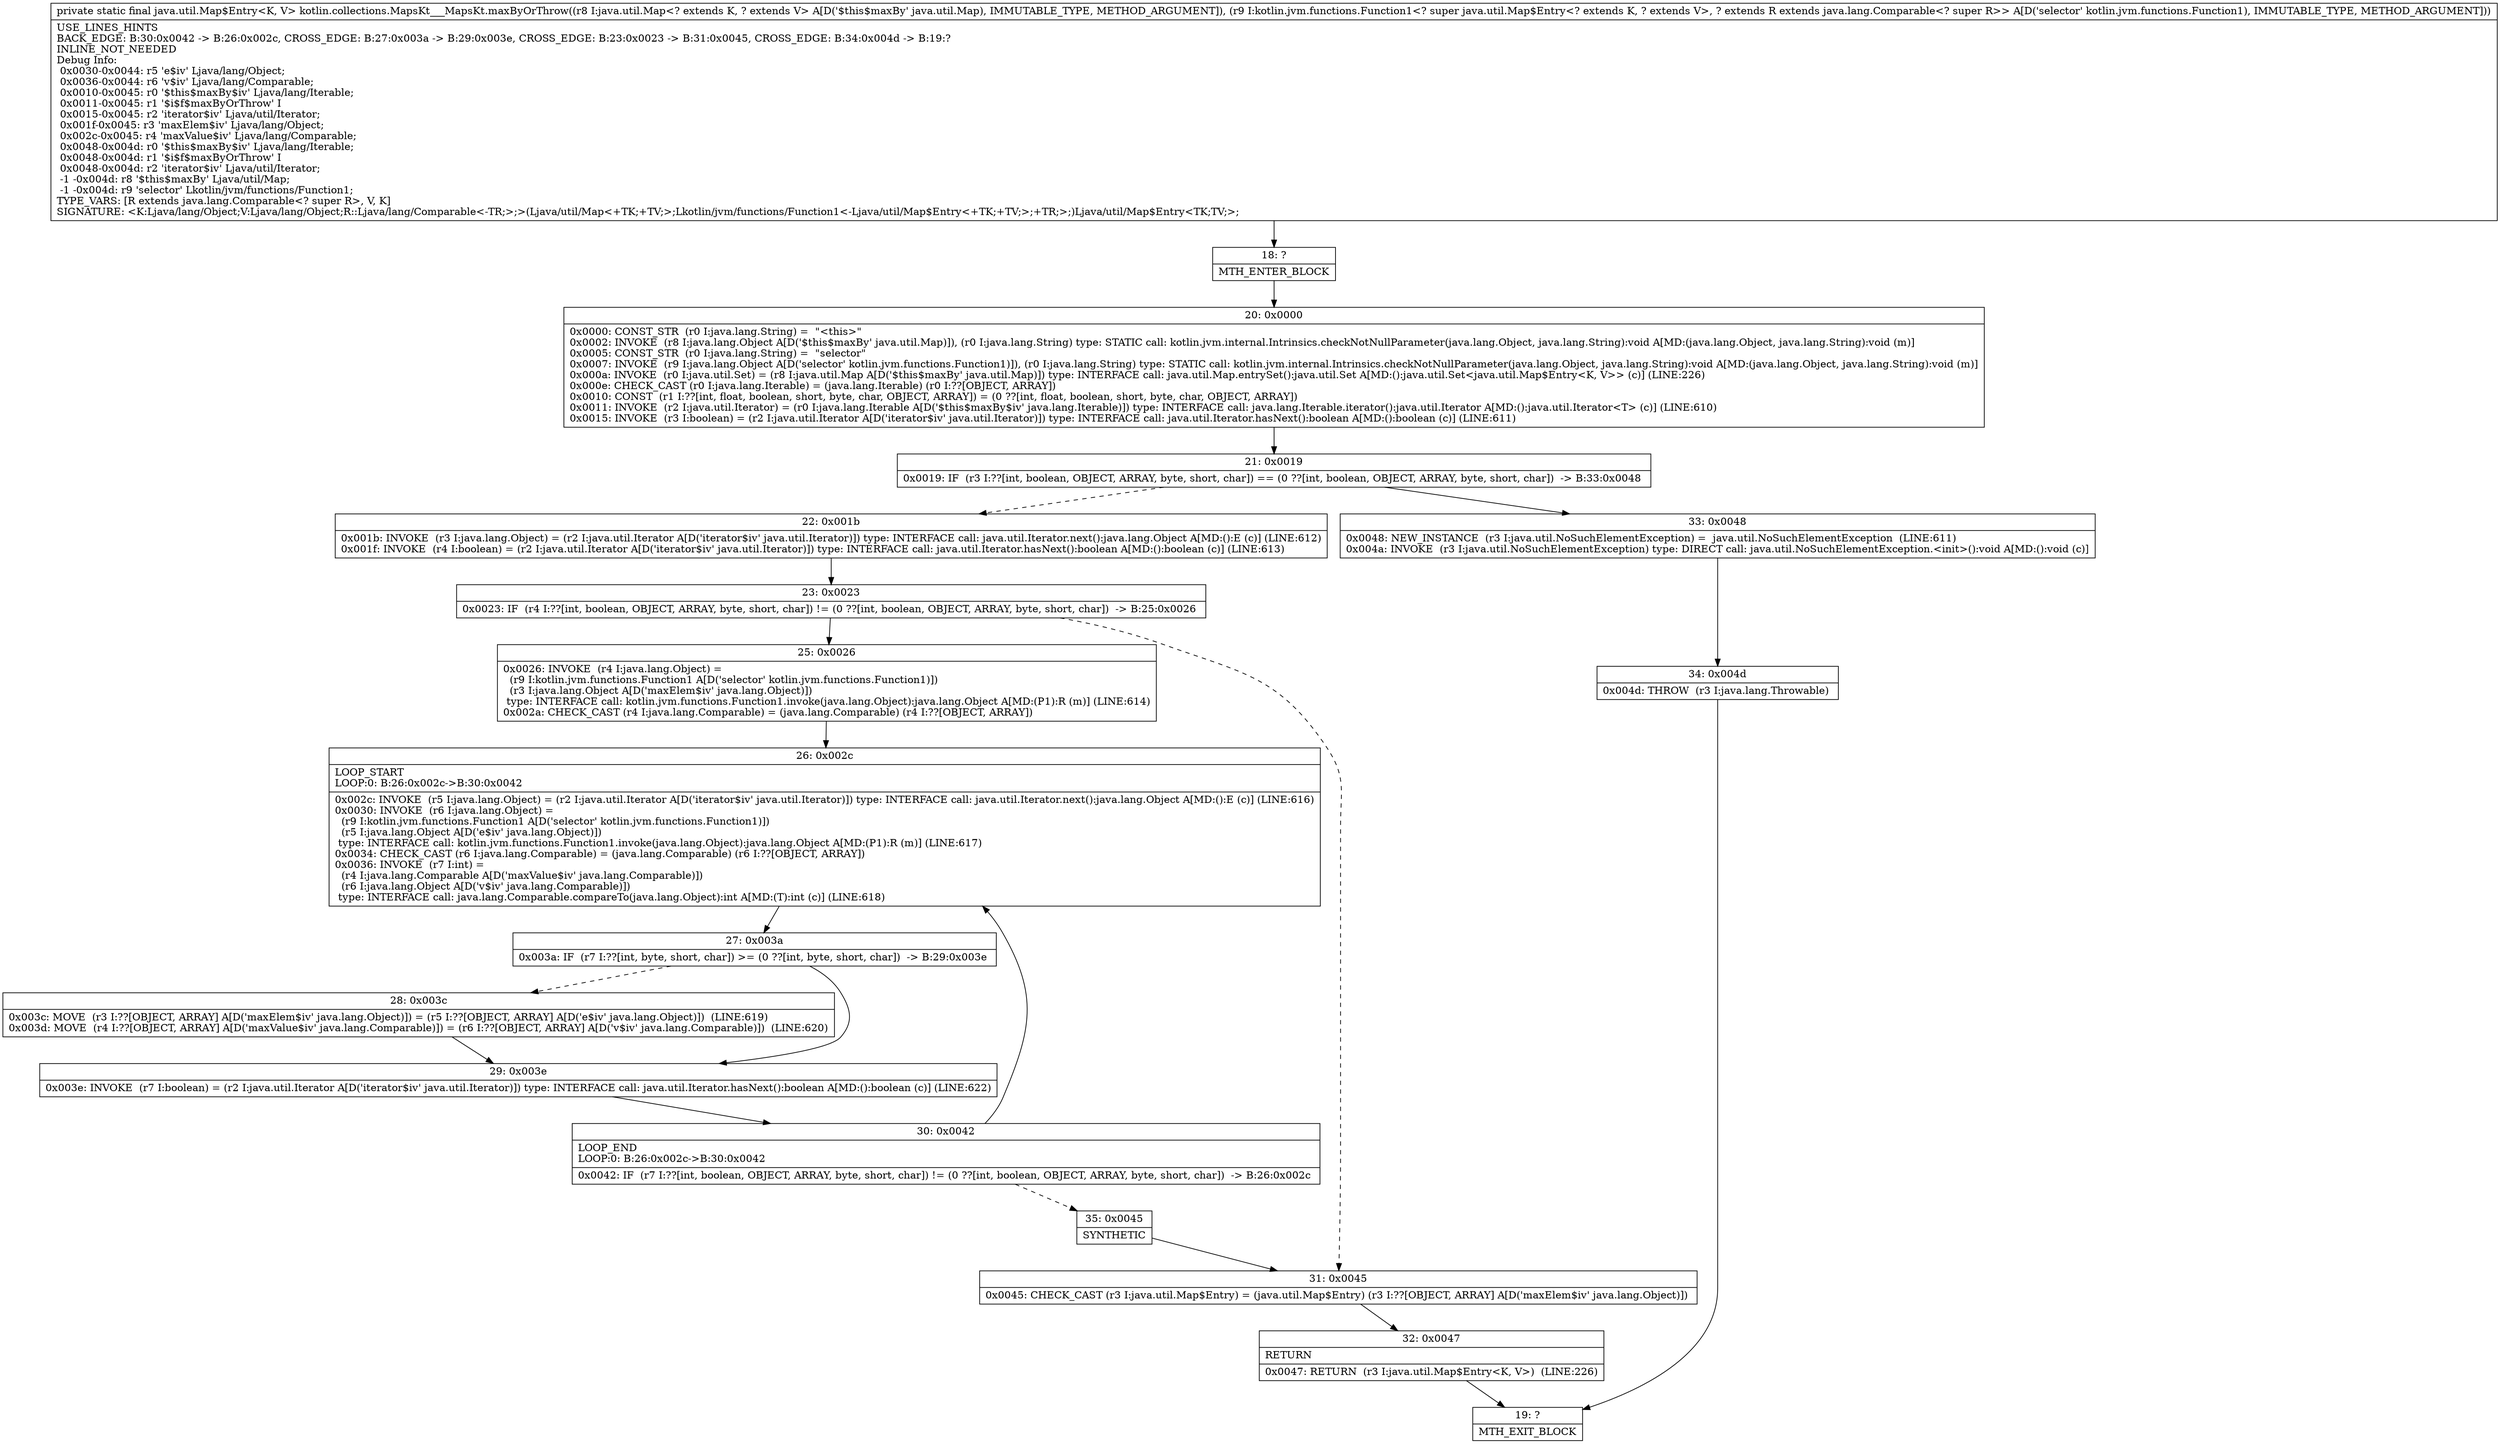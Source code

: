 digraph "CFG forkotlin.collections.MapsKt___MapsKt.maxByOrThrow(Ljava\/util\/Map;Lkotlin\/jvm\/functions\/Function1;)Ljava\/util\/Map$Entry;" {
Node_18 [shape=record,label="{18\:\ ?|MTH_ENTER_BLOCK\l}"];
Node_20 [shape=record,label="{20\:\ 0x0000|0x0000: CONST_STR  (r0 I:java.lang.String) =  \"\<this\>\" \l0x0002: INVOKE  (r8 I:java.lang.Object A[D('$this$maxBy' java.util.Map)]), (r0 I:java.lang.String) type: STATIC call: kotlin.jvm.internal.Intrinsics.checkNotNullParameter(java.lang.Object, java.lang.String):void A[MD:(java.lang.Object, java.lang.String):void (m)]\l0x0005: CONST_STR  (r0 I:java.lang.String) =  \"selector\" \l0x0007: INVOKE  (r9 I:java.lang.Object A[D('selector' kotlin.jvm.functions.Function1)]), (r0 I:java.lang.String) type: STATIC call: kotlin.jvm.internal.Intrinsics.checkNotNullParameter(java.lang.Object, java.lang.String):void A[MD:(java.lang.Object, java.lang.String):void (m)]\l0x000a: INVOKE  (r0 I:java.util.Set) = (r8 I:java.util.Map A[D('$this$maxBy' java.util.Map)]) type: INTERFACE call: java.util.Map.entrySet():java.util.Set A[MD:():java.util.Set\<java.util.Map$Entry\<K, V\>\> (c)] (LINE:226)\l0x000e: CHECK_CAST (r0 I:java.lang.Iterable) = (java.lang.Iterable) (r0 I:??[OBJECT, ARRAY]) \l0x0010: CONST  (r1 I:??[int, float, boolean, short, byte, char, OBJECT, ARRAY]) = (0 ??[int, float, boolean, short, byte, char, OBJECT, ARRAY]) \l0x0011: INVOKE  (r2 I:java.util.Iterator) = (r0 I:java.lang.Iterable A[D('$this$maxBy$iv' java.lang.Iterable)]) type: INTERFACE call: java.lang.Iterable.iterator():java.util.Iterator A[MD:():java.util.Iterator\<T\> (c)] (LINE:610)\l0x0015: INVOKE  (r3 I:boolean) = (r2 I:java.util.Iterator A[D('iterator$iv' java.util.Iterator)]) type: INTERFACE call: java.util.Iterator.hasNext():boolean A[MD:():boolean (c)] (LINE:611)\l}"];
Node_21 [shape=record,label="{21\:\ 0x0019|0x0019: IF  (r3 I:??[int, boolean, OBJECT, ARRAY, byte, short, char]) == (0 ??[int, boolean, OBJECT, ARRAY, byte, short, char])  \-\> B:33:0x0048 \l}"];
Node_22 [shape=record,label="{22\:\ 0x001b|0x001b: INVOKE  (r3 I:java.lang.Object) = (r2 I:java.util.Iterator A[D('iterator$iv' java.util.Iterator)]) type: INTERFACE call: java.util.Iterator.next():java.lang.Object A[MD:():E (c)] (LINE:612)\l0x001f: INVOKE  (r4 I:boolean) = (r2 I:java.util.Iterator A[D('iterator$iv' java.util.Iterator)]) type: INTERFACE call: java.util.Iterator.hasNext():boolean A[MD:():boolean (c)] (LINE:613)\l}"];
Node_23 [shape=record,label="{23\:\ 0x0023|0x0023: IF  (r4 I:??[int, boolean, OBJECT, ARRAY, byte, short, char]) != (0 ??[int, boolean, OBJECT, ARRAY, byte, short, char])  \-\> B:25:0x0026 \l}"];
Node_25 [shape=record,label="{25\:\ 0x0026|0x0026: INVOKE  (r4 I:java.lang.Object) = \l  (r9 I:kotlin.jvm.functions.Function1 A[D('selector' kotlin.jvm.functions.Function1)])\l  (r3 I:java.lang.Object A[D('maxElem$iv' java.lang.Object)])\l type: INTERFACE call: kotlin.jvm.functions.Function1.invoke(java.lang.Object):java.lang.Object A[MD:(P1):R (m)] (LINE:614)\l0x002a: CHECK_CAST (r4 I:java.lang.Comparable) = (java.lang.Comparable) (r4 I:??[OBJECT, ARRAY]) \l}"];
Node_26 [shape=record,label="{26\:\ 0x002c|LOOP_START\lLOOP:0: B:26:0x002c\-\>B:30:0x0042\l|0x002c: INVOKE  (r5 I:java.lang.Object) = (r2 I:java.util.Iterator A[D('iterator$iv' java.util.Iterator)]) type: INTERFACE call: java.util.Iterator.next():java.lang.Object A[MD:():E (c)] (LINE:616)\l0x0030: INVOKE  (r6 I:java.lang.Object) = \l  (r9 I:kotlin.jvm.functions.Function1 A[D('selector' kotlin.jvm.functions.Function1)])\l  (r5 I:java.lang.Object A[D('e$iv' java.lang.Object)])\l type: INTERFACE call: kotlin.jvm.functions.Function1.invoke(java.lang.Object):java.lang.Object A[MD:(P1):R (m)] (LINE:617)\l0x0034: CHECK_CAST (r6 I:java.lang.Comparable) = (java.lang.Comparable) (r6 I:??[OBJECT, ARRAY]) \l0x0036: INVOKE  (r7 I:int) = \l  (r4 I:java.lang.Comparable A[D('maxValue$iv' java.lang.Comparable)])\l  (r6 I:java.lang.Object A[D('v$iv' java.lang.Comparable)])\l type: INTERFACE call: java.lang.Comparable.compareTo(java.lang.Object):int A[MD:(T):int (c)] (LINE:618)\l}"];
Node_27 [shape=record,label="{27\:\ 0x003a|0x003a: IF  (r7 I:??[int, byte, short, char]) \>= (0 ??[int, byte, short, char])  \-\> B:29:0x003e \l}"];
Node_28 [shape=record,label="{28\:\ 0x003c|0x003c: MOVE  (r3 I:??[OBJECT, ARRAY] A[D('maxElem$iv' java.lang.Object)]) = (r5 I:??[OBJECT, ARRAY] A[D('e$iv' java.lang.Object)])  (LINE:619)\l0x003d: MOVE  (r4 I:??[OBJECT, ARRAY] A[D('maxValue$iv' java.lang.Comparable)]) = (r6 I:??[OBJECT, ARRAY] A[D('v$iv' java.lang.Comparable)])  (LINE:620)\l}"];
Node_29 [shape=record,label="{29\:\ 0x003e|0x003e: INVOKE  (r7 I:boolean) = (r2 I:java.util.Iterator A[D('iterator$iv' java.util.Iterator)]) type: INTERFACE call: java.util.Iterator.hasNext():boolean A[MD:():boolean (c)] (LINE:622)\l}"];
Node_30 [shape=record,label="{30\:\ 0x0042|LOOP_END\lLOOP:0: B:26:0x002c\-\>B:30:0x0042\l|0x0042: IF  (r7 I:??[int, boolean, OBJECT, ARRAY, byte, short, char]) != (0 ??[int, boolean, OBJECT, ARRAY, byte, short, char])  \-\> B:26:0x002c \l}"];
Node_35 [shape=record,label="{35\:\ 0x0045|SYNTHETIC\l}"];
Node_31 [shape=record,label="{31\:\ 0x0045|0x0045: CHECK_CAST (r3 I:java.util.Map$Entry) = (java.util.Map$Entry) (r3 I:??[OBJECT, ARRAY] A[D('maxElem$iv' java.lang.Object)]) \l}"];
Node_32 [shape=record,label="{32\:\ 0x0047|RETURN\l|0x0047: RETURN  (r3 I:java.util.Map$Entry\<K, V\>)  (LINE:226)\l}"];
Node_19 [shape=record,label="{19\:\ ?|MTH_EXIT_BLOCK\l}"];
Node_33 [shape=record,label="{33\:\ 0x0048|0x0048: NEW_INSTANCE  (r3 I:java.util.NoSuchElementException) =  java.util.NoSuchElementException  (LINE:611)\l0x004a: INVOKE  (r3 I:java.util.NoSuchElementException) type: DIRECT call: java.util.NoSuchElementException.\<init\>():void A[MD:():void (c)]\l}"];
Node_34 [shape=record,label="{34\:\ 0x004d|0x004d: THROW  (r3 I:java.lang.Throwable) \l}"];
MethodNode[shape=record,label="{private static final java.util.Map$Entry\<K, V\> kotlin.collections.MapsKt___MapsKt.maxByOrThrow((r8 I:java.util.Map\<? extends K, ? extends V\> A[D('$this$maxBy' java.util.Map), IMMUTABLE_TYPE, METHOD_ARGUMENT]), (r9 I:kotlin.jvm.functions.Function1\<? super java.util.Map$Entry\<? extends K, ? extends V\>, ? extends R extends java.lang.Comparable\<? super R\>\> A[D('selector' kotlin.jvm.functions.Function1), IMMUTABLE_TYPE, METHOD_ARGUMENT]))  | USE_LINES_HINTS\lBACK_EDGE: B:30:0x0042 \-\> B:26:0x002c, CROSS_EDGE: B:27:0x003a \-\> B:29:0x003e, CROSS_EDGE: B:23:0x0023 \-\> B:31:0x0045, CROSS_EDGE: B:34:0x004d \-\> B:19:?\lINLINE_NOT_NEEDED\lDebug Info:\l  0x0030\-0x0044: r5 'e$iv' Ljava\/lang\/Object;\l  0x0036\-0x0044: r6 'v$iv' Ljava\/lang\/Comparable;\l  0x0010\-0x0045: r0 '$this$maxBy$iv' Ljava\/lang\/Iterable;\l  0x0011\-0x0045: r1 '$i$f$maxByOrThrow' I\l  0x0015\-0x0045: r2 'iterator$iv' Ljava\/util\/Iterator;\l  0x001f\-0x0045: r3 'maxElem$iv' Ljava\/lang\/Object;\l  0x002c\-0x0045: r4 'maxValue$iv' Ljava\/lang\/Comparable;\l  0x0048\-0x004d: r0 '$this$maxBy$iv' Ljava\/lang\/Iterable;\l  0x0048\-0x004d: r1 '$i$f$maxByOrThrow' I\l  0x0048\-0x004d: r2 'iterator$iv' Ljava\/util\/Iterator;\l  \-1 \-0x004d: r8 '$this$maxBy' Ljava\/util\/Map;\l  \-1 \-0x004d: r9 'selector' Lkotlin\/jvm\/functions\/Function1;\lTYPE_VARS: [R extends java.lang.Comparable\<? super R\>, V, K]\lSIGNATURE: \<K:Ljava\/lang\/Object;V:Ljava\/lang\/Object;R::Ljava\/lang\/Comparable\<\-TR;\>;\>(Ljava\/util\/Map\<+TK;+TV;\>;Lkotlin\/jvm\/functions\/Function1\<\-Ljava\/util\/Map$Entry\<+TK;+TV;\>;+TR;\>;)Ljava\/util\/Map$Entry\<TK;TV;\>;\l}"];
MethodNode -> Node_18;Node_18 -> Node_20;
Node_20 -> Node_21;
Node_21 -> Node_22[style=dashed];
Node_21 -> Node_33;
Node_22 -> Node_23;
Node_23 -> Node_25;
Node_23 -> Node_31[style=dashed];
Node_25 -> Node_26;
Node_26 -> Node_27;
Node_27 -> Node_28[style=dashed];
Node_27 -> Node_29;
Node_28 -> Node_29;
Node_29 -> Node_30;
Node_30 -> Node_26;
Node_30 -> Node_35[style=dashed];
Node_35 -> Node_31;
Node_31 -> Node_32;
Node_32 -> Node_19;
Node_33 -> Node_34;
Node_34 -> Node_19;
}

